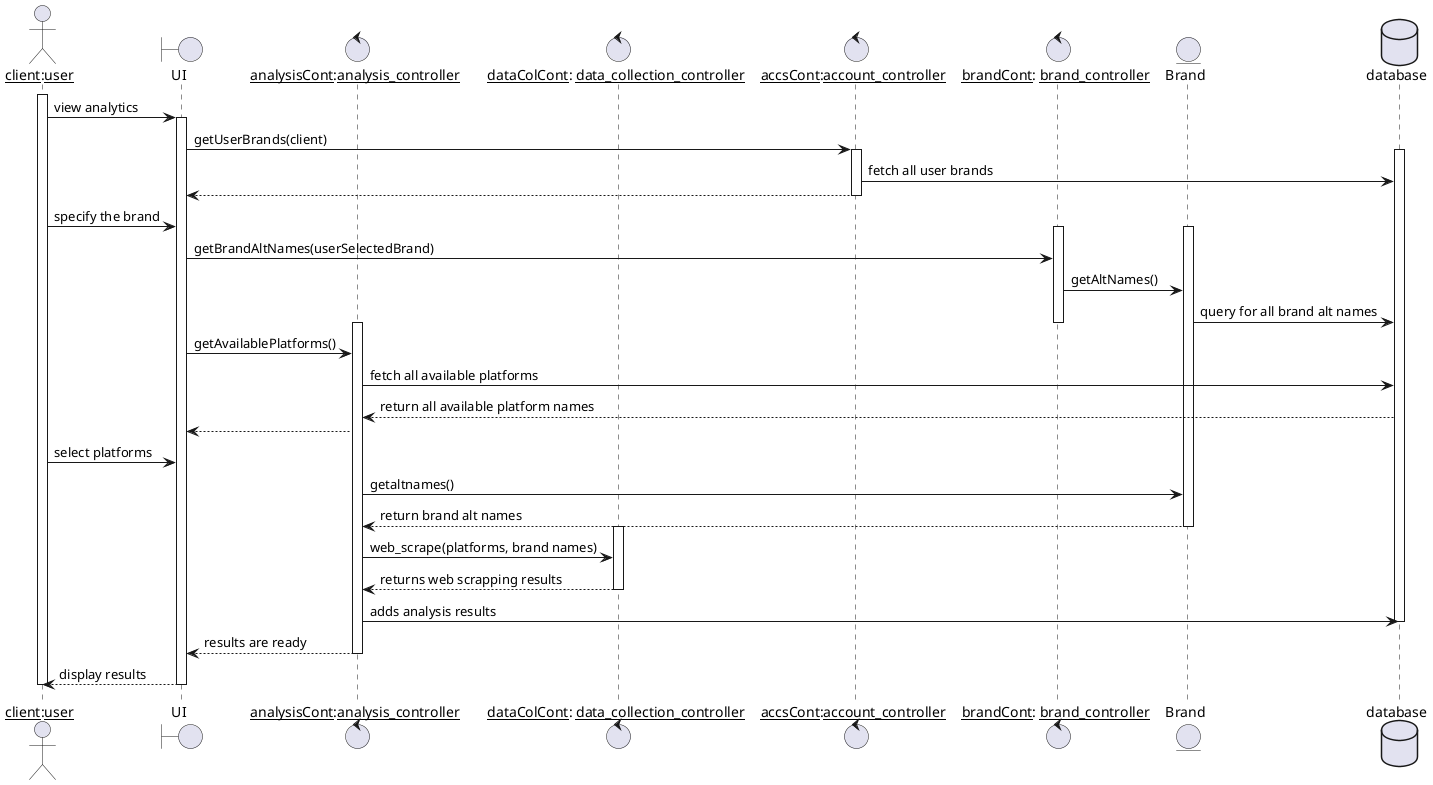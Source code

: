 @startuml
actor "__client__:__user__" as client
boundary UI
control "__analysisCont__:__analysis_controller__" as AC
control "__dataColCont__: __data_collection_controller__" as DC
control "__accsCont__:__account_controller__" as AccsC
control "__brandCont__: __brand_controller__" as BC

entity Brand
database database

activate client
client -> UI: view analytics
activate UI
UI -> AccsC: getUserBrands(client)
activate AccsC
activate database

AccsC -> database: fetch all user brands
AccsC --> UI:
deactivate AccsC
UI <- client: specify the brand
activate BC
activate Brand

UI -> BC : getBrandAltNames(userSelectedBrand)
BC -> Brand: getAltNames()
Brand -> database : query for all brand alt names

deactivate BC
activate AC
UI -> AC: getAvailablePlatforms()
AC -> database: fetch all available platforms
database --> AC: return all available platform names
AC --> UI: 
UI <- client : select platforms
AC -> Brand: getaltnames()
Brand--> AC: return brand alt names
deactivate Brand

activate DC
AC -> DC : web_scrape(platforms, brand names)
DC --> AC: returns web scrapping results
deactivate DC
AC -> database : adds analysis results
deactivate database
AC --> UI : results are ready
deactivate AC
UI --> client : display results
deactivate UI
deactivate client


@enduml